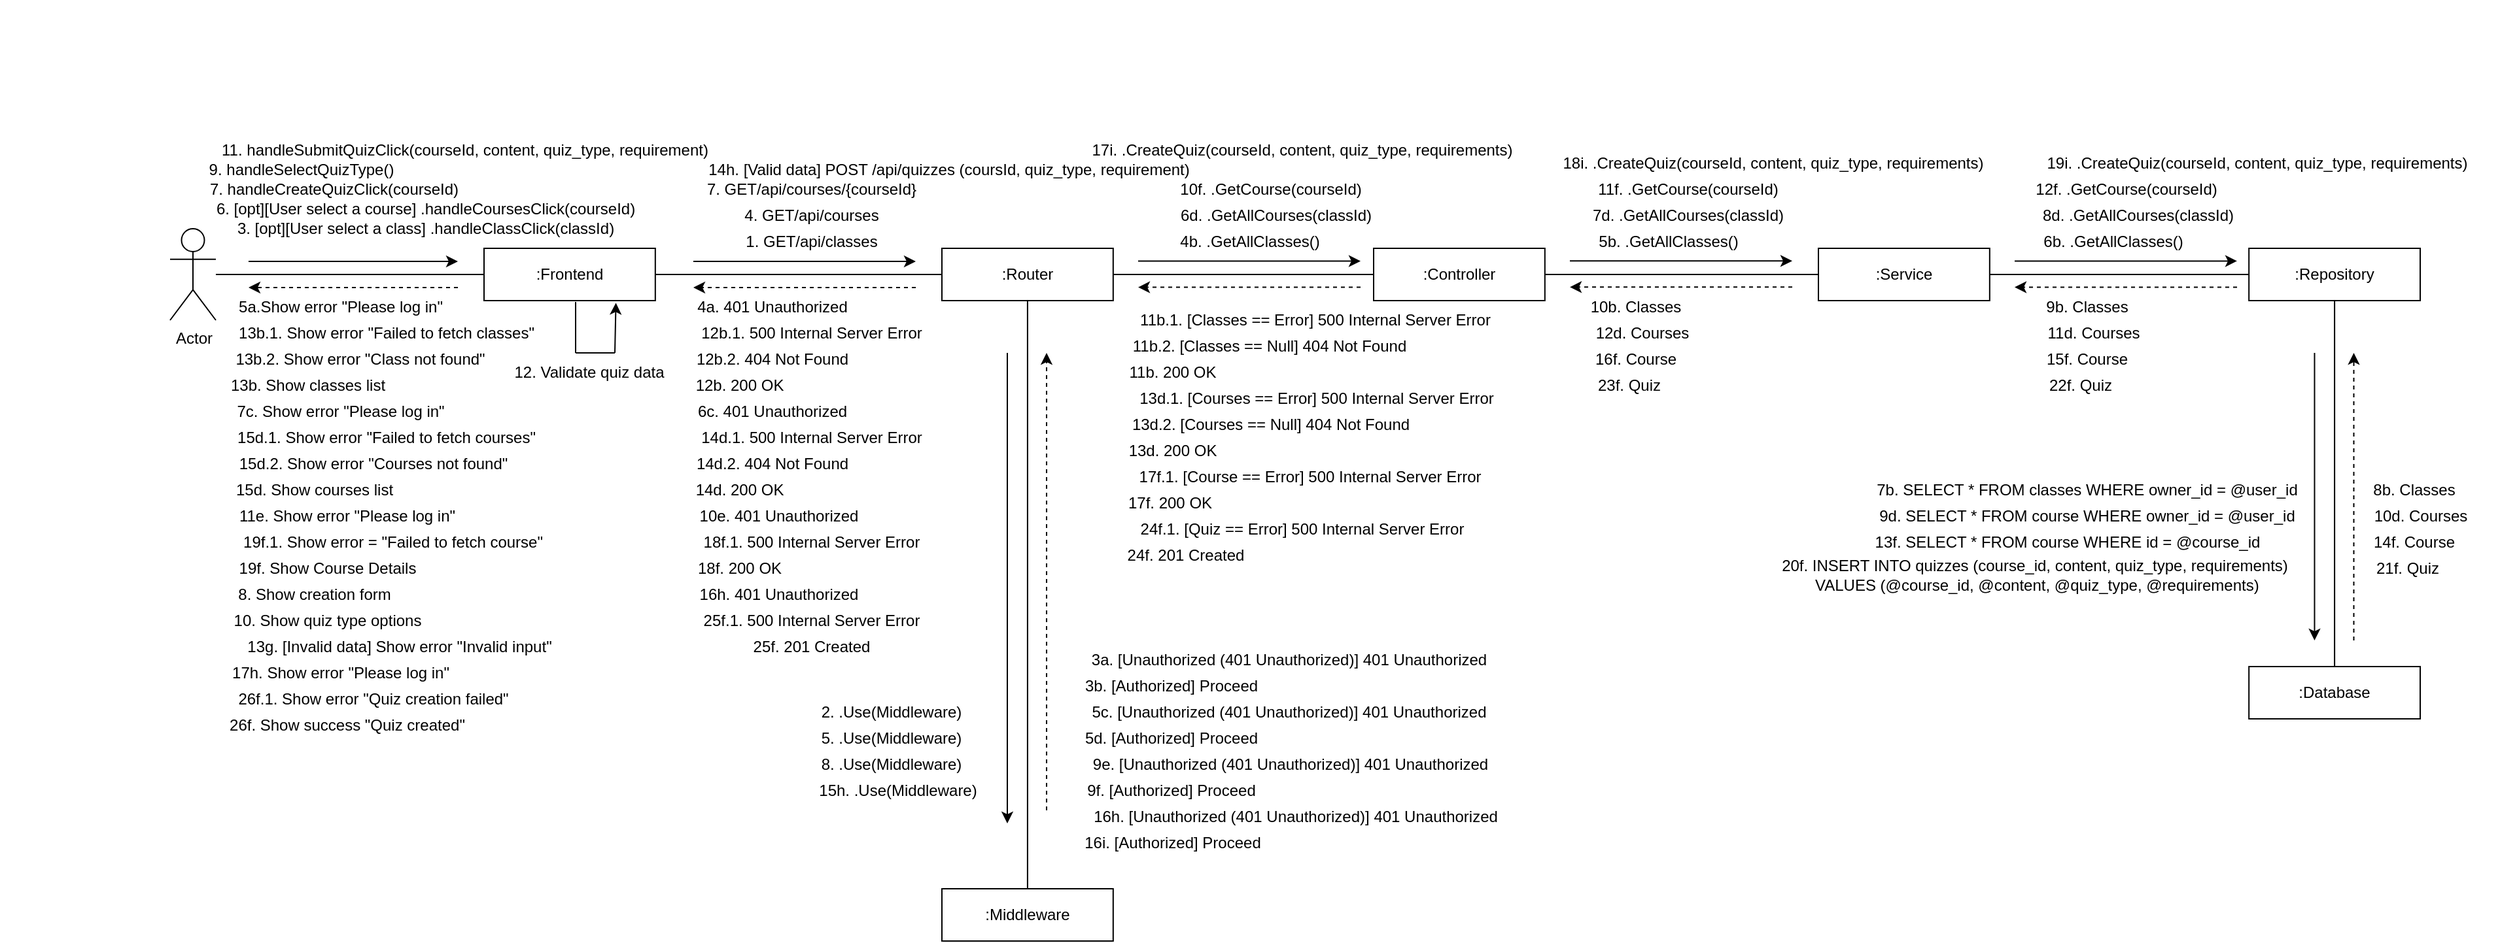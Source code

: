 <mxfile version="26.0.16" pages="2">
  <diagram name="Page-1" id="_FBz-TtuDutDwLrLj6u4">
    <mxGraphModel dx="2974" dy="1111" grid="1" gridSize="10" guides="1" tooltips="1" connect="1" arrows="1" fold="1" page="0" pageScale="1" pageWidth="850" pageHeight="1100" background="#ffffff" math="0" shadow="0">
      <root>
        <mxCell id="0" />
        <mxCell id="1" parent="0" />
        <mxCell id="dQc82pCLKpcdSRDURRdO-141" value="&amp;nbsp;" style="text;whiteSpace=wrap;html=1;" parent="1" vertex="1">
          <mxGeometry x="-2180" y="-710" width="40" height="40" as="geometry" />
        </mxCell>
        <mxCell id="DVR4bQceARmdJa0iFLZY-27" style="edgeStyle=orthogonalEdgeStyle;rounded=0;orthogonalLoop=1;jettySize=auto;html=1;entryX=0;entryY=0.5;entryDx=0;entryDy=0;endArrow=none;startFill=0;" edge="1" parent="1" source="DVR4bQceARmdJa0iFLZY-1" target="DVR4bQceARmdJa0iFLZY-2">
          <mxGeometry relative="1" as="geometry" />
        </mxCell>
        <mxCell id="DVR4bQceARmdJa0iFLZY-1" value="Actor" style="shape=umlActor;verticalLabelPosition=bottom;verticalAlign=top;html=1;outlineConnect=0;" vertex="1" parent="1">
          <mxGeometry x="-2050" y="-535" width="35" height="70" as="geometry" />
        </mxCell>
        <mxCell id="DVR4bQceARmdJa0iFLZY-5" style="edgeStyle=orthogonalEdgeStyle;rounded=0;orthogonalLoop=1;jettySize=auto;html=1;entryX=0;entryY=0.5;entryDx=0;entryDy=0;endArrow=none;startFill=0;" edge="1" parent="1" source="DVR4bQceARmdJa0iFLZY-2" target="DVR4bQceARmdJa0iFLZY-3">
          <mxGeometry relative="1" as="geometry" />
        </mxCell>
        <mxCell id="DVR4bQceARmdJa0iFLZY-2" value=":Frontend" style="rounded=0;whiteSpace=wrap;html=1;" vertex="1" parent="1">
          <mxGeometry x="-1810" y="-520" width="130.91" height="40" as="geometry" />
        </mxCell>
        <mxCell id="DVR4bQceARmdJa0iFLZY-7" style="edgeStyle=orthogonalEdgeStyle;rounded=0;orthogonalLoop=1;jettySize=auto;html=1;endArrow=none;startFill=0;" edge="1" parent="1" source="DVR4bQceARmdJa0iFLZY-3" target="DVR4bQceARmdJa0iFLZY-4">
          <mxGeometry relative="1" as="geometry" />
        </mxCell>
        <mxCell id="DVR4bQceARmdJa0iFLZY-10" style="edgeStyle=orthogonalEdgeStyle;rounded=0;orthogonalLoop=1;jettySize=auto;html=1;endArrow=none;startFill=0;" edge="1" parent="1" source="DVR4bQceARmdJa0iFLZY-3" target="DVR4bQceARmdJa0iFLZY-8">
          <mxGeometry relative="1" as="geometry" />
        </mxCell>
        <mxCell id="DVR4bQceARmdJa0iFLZY-3" value=":Router" style="rounded=0;whiteSpace=wrap;html=1;" vertex="1" parent="1">
          <mxGeometry x="-1460" y="-520" width="130.91" height="40" as="geometry" />
        </mxCell>
        <mxCell id="DVR4bQceARmdJa0iFLZY-4" value=":Middleware" style="rounded=0;whiteSpace=wrap;html=1;" vertex="1" parent="1">
          <mxGeometry x="-1460" y="-30" width="130.91" height="40" as="geometry" />
        </mxCell>
        <mxCell id="DVR4bQceARmdJa0iFLZY-11" style="edgeStyle=orthogonalEdgeStyle;rounded=0;orthogonalLoop=1;jettySize=auto;html=1;entryX=0;entryY=0.5;entryDx=0;entryDy=0;endArrow=none;startFill=0;" edge="1" parent="1" source="DVR4bQceARmdJa0iFLZY-8" target="DVR4bQceARmdJa0iFLZY-9">
          <mxGeometry relative="1" as="geometry" />
        </mxCell>
        <mxCell id="DVR4bQceARmdJa0iFLZY-8" value=":Controller" style="rounded=0;whiteSpace=wrap;html=1;" vertex="1" parent="1">
          <mxGeometry x="-1130" y="-520" width="130.91" height="40" as="geometry" />
        </mxCell>
        <mxCell id="DVR4bQceARmdJa0iFLZY-13" style="edgeStyle=orthogonalEdgeStyle;rounded=0;orthogonalLoop=1;jettySize=auto;html=1;entryX=0;entryY=0.5;entryDx=0;entryDy=0;endArrow=none;startFill=0;" edge="1" parent="1" source="DVR4bQceARmdJa0iFLZY-9" target="DVR4bQceARmdJa0iFLZY-12">
          <mxGeometry relative="1" as="geometry" />
        </mxCell>
        <mxCell id="DVR4bQceARmdJa0iFLZY-9" value=":Service" style="rounded=0;whiteSpace=wrap;html=1;" vertex="1" parent="1">
          <mxGeometry x="-790" y="-520" width="130.91" height="40" as="geometry" />
        </mxCell>
        <mxCell id="NtosG1L_evyIxKAnBTzC-6" style="edgeStyle=orthogonalEdgeStyle;rounded=0;orthogonalLoop=1;jettySize=auto;html=1;endArrow=none;startFill=0;" edge="1" parent="1" source="DVR4bQceARmdJa0iFLZY-12" target="NtosG1L_evyIxKAnBTzC-5">
          <mxGeometry relative="1" as="geometry" />
        </mxCell>
        <mxCell id="DVR4bQceARmdJa0iFLZY-12" value=":Repository" style="rounded=0;whiteSpace=wrap;html=1;" vertex="1" parent="1">
          <mxGeometry x="-460.91" y="-520" width="130.91" height="40" as="geometry" />
        </mxCell>
        <mxCell id="DVR4bQceARmdJa0iFLZY-14" value="" style="endArrow=classic;html=1;rounded=0;" edge="1" parent="1">
          <mxGeometry width="50" height="50" relative="1" as="geometry">
            <mxPoint x="-1650" y="-510" as="sourcePoint" />
            <mxPoint x="-1480" y="-510" as="targetPoint" />
          </mxGeometry>
        </mxCell>
        <mxCell id="DVR4bQceARmdJa0iFLZY-15" value="" style="endArrow=classic;html=1;rounded=0;dashed=1;" edge="1" parent="1">
          <mxGeometry width="50" height="50" relative="1" as="geometry">
            <mxPoint x="-1480" y="-490" as="sourcePoint" />
            <mxPoint x="-1650" y="-490" as="targetPoint" />
          </mxGeometry>
        </mxCell>
        <mxCell id="DVR4bQceARmdJa0iFLZY-16" value="" style="endArrow=classic;html=1;rounded=0;" edge="1" parent="1">
          <mxGeometry width="50" height="50" relative="1" as="geometry">
            <mxPoint x="-1310" y="-510.24" as="sourcePoint" />
            <mxPoint x="-1140" y="-510.24" as="targetPoint" />
          </mxGeometry>
        </mxCell>
        <mxCell id="DVR4bQceARmdJa0iFLZY-17" value="" style="endArrow=classic;html=1;rounded=0;dashed=1;" edge="1" parent="1">
          <mxGeometry width="50" height="50" relative="1" as="geometry">
            <mxPoint x="-1140" y="-490.24" as="sourcePoint" />
            <mxPoint x="-1310" y="-490.24" as="targetPoint" />
          </mxGeometry>
        </mxCell>
        <mxCell id="DVR4bQceARmdJa0iFLZY-18" value="" style="endArrow=classic;html=1;rounded=0;" edge="1" parent="1">
          <mxGeometry width="50" height="50" relative="1" as="geometry">
            <mxPoint x="-980" y="-510.34" as="sourcePoint" />
            <mxPoint x="-810" y="-510.34" as="targetPoint" />
          </mxGeometry>
        </mxCell>
        <mxCell id="DVR4bQceARmdJa0iFLZY-19" value="" style="endArrow=classic;html=1;rounded=0;dashed=1;" edge="1" parent="1">
          <mxGeometry width="50" height="50" relative="1" as="geometry">
            <mxPoint x="-810" y="-490.34" as="sourcePoint" />
            <mxPoint x="-980" y="-490.34" as="targetPoint" />
          </mxGeometry>
        </mxCell>
        <mxCell id="DVR4bQceARmdJa0iFLZY-21" value="" style="endArrow=classic;html=1;rounded=0;" edge="1" parent="1">
          <mxGeometry width="50" height="50" relative="1" as="geometry">
            <mxPoint x="-640" y="-510.28" as="sourcePoint" />
            <mxPoint x="-470" y="-510.28" as="targetPoint" />
          </mxGeometry>
        </mxCell>
        <mxCell id="DVR4bQceARmdJa0iFLZY-22" value="" style="endArrow=classic;html=1;rounded=0;dashed=1;" edge="1" parent="1">
          <mxGeometry width="50" height="50" relative="1" as="geometry">
            <mxPoint x="-470" y="-490.28" as="sourcePoint" />
            <mxPoint x="-640" y="-490.28" as="targetPoint" />
          </mxGeometry>
        </mxCell>
        <mxCell id="DVR4bQceARmdJa0iFLZY-25" value="" style="endArrow=classic;html=1;rounded=0;" edge="1" parent="1">
          <mxGeometry width="50" height="50" relative="1" as="geometry">
            <mxPoint x="-1410" y="-440" as="sourcePoint" />
            <mxPoint x="-1410" y="-80" as="targetPoint" />
          </mxGeometry>
        </mxCell>
        <mxCell id="DVR4bQceARmdJa0iFLZY-26" value="" style="endArrow=classic;html=1;rounded=0;dashed=1;" edge="1" parent="1">
          <mxGeometry width="50" height="50" relative="1" as="geometry">
            <mxPoint x="-1380" y="-90" as="sourcePoint" />
            <mxPoint x="-1380" y="-440" as="targetPoint" />
          </mxGeometry>
        </mxCell>
        <mxCell id="DVR4bQceARmdJa0iFLZY-29" value="" style="endArrow=classic;html=1;rounded=0;" edge="1" parent="1">
          <mxGeometry width="50" height="50" relative="1" as="geometry">
            <mxPoint x="-1990" y="-510" as="sourcePoint" />
            <mxPoint x="-1830" y="-510" as="targetPoint" />
          </mxGeometry>
        </mxCell>
        <mxCell id="DVR4bQceARmdJa0iFLZY-30" value="" style="endArrow=classic;html=1;rounded=0;dashed=1;" edge="1" parent="1">
          <mxGeometry width="50" height="50" relative="1" as="geometry">
            <mxPoint x="-1830" y="-490" as="sourcePoint" />
            <mxPoint x="-1990" y="-490" as="targetPoint" />
          </mxGeometry>
        </mxCell>
        <mxCell id="NtosG1L_evyIxKAnBTzC-1" value="1. GET/api/classes" style="text;html=1;align=center;verticalAlign=middle;resizable=0;points=[];autosize=1;strokeColor=none;fillColor=none;" vertex="1" parent="1">
          <mxGeometry x="-1620" y="-540" width="120" height="30" as="geometry" />
        </mxCell>
        <mxCell id="NtosG1L_evyIxKAnBTzC-3" value="2. .Use(Middleware)" style="text;html=1;align=center;verticalAlign=middle;resizable=0;points=[];autosize=1;strokeColor=none;fillColor=none;" vertex="1" parent="1">
          <mxGeometry x="-1569.09" y="-180" width="140" height="30" as="geometry" />
        </mxCell>
        <mxCell id="NtosG1L_evyIxKAnBTzC-4" value="3a. [Unauthorized (401 Unauthorized)] 401 Unauthorized" style="text;html=1;align=center;verticalAlign=middle;resizable=0;points=[];autosize=1;strokeColor=none;fillColor=none;" vertex="1" parent="1">
          <mxGeometry x="-1370" y="-220" width="350" height="30" as="geometry" />
        </mxCell>
        <mxCell id="NtosG1L_evyIxKAnBTzC-5" value=":Database" style="rounded=0;whiteSpace=wrap;html=1;" vertex="1" parent="1">
          <mxGeometry x="-460.91" y="-200" width="130.91" height="40" as="geometry" />
        </mxCell>
        <mxCell id="NtosG1L_evyIxKAnBTzC-8" value="" style="endArrow=classic;html=1;rounded=0;" edge="1" parent="1">
          <mxGeometry width="50" height="50" relative="1" as="geometry">
            <mxPoint x="-410.76" y="-440" as="sourcePoint" />
            <mxPoint x="-410.76" y="-220" as="targetPoint" />
          </mxGeometry>
        </mxCell>
        <mxCell id="NtosG1L_evyIxKAnBTzC-9" value="" style="endArrow=classic;html=1;rounded=0;dashed=1;" edge="1" parent="1">
          <mxGeometry width="50" height="50" relative="1" as="geometry">
            <mxPoint x="-380.76" y="-220" as="sourcePoint" />
            <mxPoint x="-380.76" y="-440" as="targetPoint" />
          </mxGeometry>
        </mxCell>
        <mxCell id="NtosG1L_evyIxKAnBTzC-10" value="4a. 401 Unauthorized" style="text;html=1;align=center;verticalAlign=middle;resizable=0;points=[];autosize=1;strokeColor=none;fillColor=none;" vertex="1" parent="1">
          <mxGeometry x="-1665" y="-490" width="150" height="30" as="geometry" />
        </mxCell>
        <mxCell id="NtosG1L_evyIxKAnBTzC-11" value="5a.Show error &quot;Please log in&quot;" style="text;html=1;align=center;verticalAlign=middle;resizable=0;points=[];autosize=1;strokeColor=none;fillColor=none;" vertex="1" parent="1">
          <mxGeometry x="-2015" y="-490" width="190" height="30" as="geometry" />
        </mxCell>
        <mxCell id="NtosG1L_evyIxKAnBTzC-12" value="3b. [Authorized] Proceed" style="text;html=1;align=center;verticalAlign=middle;resizable=0;points=[];autosize=1;strokeColor=none;fillColor=none;" vertex="1" parent="1">
          <mxGeometry x="-1370" y="-200" width="170" height="30" as="geometry" />
        </mxCell>
        <mxCell id="NtosG1L_evyIxKAnBTzC-13" value="4b. .GetAllClasses()" style="text;html=1;align=center;verticalAlign=middle;resizable=0;points=[];autosize=1;strokeColor=none;fillColor=none;" vertex="1" parent="1">
          <mxGeometry x="-1290" y="-540" width="130" height="30" as="geometry" />
        </mxCell>
        <mxCell id="NtosG1L_evyIxKAnBTzC-14" value="5b. .GetAllClasses()" style="text;html=1;align=center;verticalAlign=middle;resizable=0;points=[];autosize=1;strokeColor=none;fillColor=none;" vertex="1" parent="1">
          <mxGeometry x="-970" y="-540" width="130" height="30" as="geometry" />
        </mxCell>
        <mxCell id="NtosG1L_evyIxKAnBTzC-15" value="6b. .GetAllClasses()" style="text;html=1;align=center;verticalAlign=middle;resizable=0;points=[];autosize=1;strokeColor=none;fillColor=none;" vertex="1" parent="1">
          <mxGeometry x="-630" y="-540" width="130" height="30" as="geometry" />
        </mxCell>
        <mxCell id="NtosG1L_evyIxKAnBTzC-16" value="7b. SELECT * FROM classes WHERE owner_id = @user_id" style="text;html=1;align=center;verticalAlign=middle;resizable=0;points=[];autosize=1;strokeColor=none;fillColor=none;" vertex="1" parent="1">
          <mxGeometry x="-760" y="-350" width="350" height="30" as="geometry" />
        </mxCell>
        <mxCell id="NtosG1L_evyIxKAnBTzC-17" value="8b. Classes" style="text;html=1;align=center;verticalAlign=middle;resizable=0;points=[];autosize=1;strokeColor=none;fillColor=none;" vertex="1" parent="1">
          <mxGeometry x="-375" y="-350" width="80" height="30" as="geometry" />
        </mxCell>
        <mxCell id="NtosG1L_evyIxKAnBTzC-18" value="9b. Classes" style="text;html=1;align=center;verticalAlign=middle;resizable=0;points=[];autosize=1;strokeColor=none;fillColor=none;" vertex="1" parent="1">
          <mxGeometry x="-625" y="-490" width="80" height="30" as="geometry" />
        </mxCell>
        <mxCell id="NtosG1L_evyIxKAnBTzC-19" value="10b. Classes" style="text;html=1;align=center;verticalAlign=middle;resizable=0;points=[];autosize=1;strokeColor=none;fillColor=none;" vertex="1" parent="1">
          <mxGeometry x="-975" y="-490" width="90" height="30" as="geometry" />
        </mxCell>
        <mxCell id="NtosG1L_evyIxKAnBTzC-20" value="11b.1. [Classes == Error] 500 Internal Server Error" style="text;html=1;align=center;verticalAlign=middle;resizable=0;points=[];autosize=1;strokeColor=none;fillColor=none;" vertex="1" parent="1">
          <mxGeometry x="-1330" y="-480" width="310" height="30" as="geometry" />
        </mxCell>
        <mxCell id="NtosG1L_evyIxKAnBTzC-21" value="11b.2. [Classes == Null] 404 Not Found" style="text;html=1;align=center;verticalAlign=middle;resizable=0;points=[];autosize=1;strokeColor=none;fillColor=none;" vertex="1" parent="1">
          <mxGeometry x="-1330" y="-460" width="240" height="30" as="geometry" />
        </mxCell>
        <mxCell id="NtosG1L_evyIxKAnBTzC-22" value="12b.1. 500 Internal Server Error " style="text;html=1;align=center;verticalAlign=middle;resizable=0;points=[];autosize=1;strokeColor=none;fillColor=none;" vertex="1" parent="1">
          <mxGeometry x="-1665" y="-470" width="210" height="30" as="geometry" />
        </mxCell>
        <mxCell id="NtosG1L_evyIxKAnBTzC-23" value="12b.2. 404 Not Found" style="text;html=1;align=center;verticalAlign=middle;resizable=0;points=[];autosize=1;strokeColor=none;fillColor=none;" vertex="1" parent="1">
          <mxGeometry x="-1660" y="-450" width="140" height="30" as="geometry" />
        </mxCell>
        <mxCell id="NtosG1L_evyIxKAnBTzC-24" value="13b.1. Show error &quot;Failed to fetch classes&quot;" style="text;html=1;align=center;verticalAlign=middle;resizable=0;points=[];autosize=1;strokeColor=none;fillColor=none;" vertex="1" parent="1">
          <mxGeometry x="-2015" y="-470" width="260" height="30" as="geometry" />
        </mxCell>
        <mxCell id="NtosG1L_evyIxKAnBTzC-25" value="13b.2. Show error &quot;Class not found&quot;" style="text;html=1;align=center;verticalAlign=middle;resizable=0;points=[];autosize=1;strokeColor=none;fillColor=none;" vertex="1" parent="1">
          <mxGeometry x="-2020" y="-450" width="230" height="30" as="geometry" />
        </mxCell>
        <mxCell id="NtosG1L_evyIxKAnBTzC-26" value="11b. 200 OK" style="text;html=1;align=center;verticalAlign=middle;resizable=0;points=[];autosize=1;strokeColor=none;fillColor=none;" vertex="1" parent="1">
          <mxGeometry x="-1329.09" y="-440" width="90" height="30" as="geometry" />
        </mxCell>
        <mxCell id="NtosG1L_evyIxKAnBTzC-27" value="12b. 200 OK" style="text;html=1;align=center;verticalAlign=middle;resizable=0;points=[];autosize=1;strokeColor=none;fillColor=none;" vertex="1" parent="1">
          <mxGeometry x="-1660" y="-430" width="90" height="30" as="geometry" />
        </mxCell>
        <mxCell id="NtosG1L_evyIxKAnBTzC-28" value="13b. Show classes list" style="text;html=1;align=center;verticalAlign=middle;resizable=0;points=[];autosize=1;strokeColor=none;fillColor=none;" vertex="1" parent="1">
          <mxGeometry x="-2015" y="-430" width="140" height="30" as="geometry" />
        </mxCell>
        <mxCell id="NtosG1L_evyIxKAnBTzC-29" value="3. [opt][User select a class] .handleClassClick(classId) " style="text;html=1;align=center;verticalAlign=middle;resizable=0;points=[];autosize=1;strokeColor=none;fillColor=none;" vertex="1" parent="1">
          <mxGeometry x="-2015" y="-550" width="320" height="30" as="geometry" />
        </mxCell>
        <mxCell id="NtosG1L_evyIxKAnBTzC-30" value="4. GET/api/courses" style="text;html=1;align=center;verticalAlign=middle;resizable=0;points=[];autosize=1;strokeColor=none;fillColor=none;" vertex="1" parent="1">
          <mxGeometry x="-1625" y="-560" width="130" height="30" as="geometry" />
        </mxCell>
        <mxCell id="NtosG1L_evyIxKAnBTzC-31" value="5. .Use(Middleware)" style="text;html=1;align=center;verticalAlign=middle;resizable=0;points=[];autosize=1;strokeColor=none;fillColor=none;" vertex="1" parent="1">
          <mxGeometry x="-1569.09" y="-160" width="140" height="30" as="geometry" />
        </mxCell>
        <mxCell id="NtosG1L_evyIxKAnBTzC-33" value="5c. [Unauthorized (401 Unauthorized)] 401 Unauthorized" style="text;html=1;align=center;verticalAlign=middle;resizable=0;points=[];autosize=1;strokeColor=none;fillColor=none;" vertex="1" parent="1">
          <mxGeometry x="-1370" y="-180" width="350" height="30" as="geometry" />
        </mxCell>
        <mxCell id="NtosG1L_evyIxKAnBTzC-34" value="6c. 401 Unauthorized" style="text;html=1;align=center;verticalAlign=middle;resizable=0;points=[];autosize=1;strokeColor=none;fillColor=none;" vertex="1" parent="1">
          <mxGeometry x="-1660" y="-410" width="140" height="30" as="geometry" />
        </mxCell>
        <mxCell id="NtosG1L_evyIxKAnBTzC-35" value="7c. Show error &quot;Please log in&quot;" style="text;html=1;align=center;verticalAlign=middle;resizable=0;points=[];autosize=1;strokeColor=none;fillColor=none;" vertex="1" parent="1">
          <mxGeometry x="-2015" y="-410" width="190" height="30" as="geometry" />
        </mxCell>
        <mxCell id="NtosG1L_evyIxKAnBTzC-36" value="5d. [Authorized] Proceed" style="text;html=1;align=center;verticalAlign=middle;resizable=0;points=[];autosize=1;strokeColor=none;fillColor=none;" vertex="1" parent="1">
          <mxGeometry x="-1370" y="-160" width="170" height="30" as="geometry" />
        </mxCell>
        <mxCell id="NtosG1L_evyIxKAnBTzC-37" value="6d. .GetAllCourses(classId)" style="text;html=1;align=center;verticalAlign=middle;resizable=0;points=[];autosize=1;strokeColor=none;fillColor=none;" vertex="1" parent="1">
          <mxGeometry x="-1290" y="-560" width="170" height="30" as="geometry" />
        </mxCell>
        <mxCell id="NtosG1L_evyIxKAnBTzC-38" value="7d. .GetAllCourses(classId)" style="text;html=1;align=center;verticalAlign=middle;resizable=0;points=[];autosize=1;strokeColor=none;fillColor=none;" vertex="1" parent="1">
          <mxGeometry x="-975" y="-560" width="170" height="30" as="geometry" />
        </mxCell>
        <mxCell id="NtosG1L_evyIxKAnBTzC-39" value="8d. .GetAllCourses(classId)" style="text;html=1;align=center;verticalAlign=middle;resizable=0;points=[];autosize=1;strokeColor=none;fillColor=none;" vertex="1" parent="1">
          <mxGeometry x="-630.91" y="-560" width="170" height="30" as="geometry" />
        </mxCell>
        <mxCell id="NtosG1L_evyIxKAnBTzC-40" value="9d. SELECT * FROM course WHERE owner_id = @user_id" style="text;html=1;align=center;verticalAlign=middle;resizable=0;points=[];autosize=1;strokeColor=none;fillColor=none;" vertex="1" parent="1">
          <mxGeometry x="-760" y="-330" width="350" height="30" as="geometry" />
        </mxCell>
        <mxCell id="NtosG1L_evyIxKAnBTzC-41" value="10d. Courses" style="text;html=1;align=center;verticalAlign=middle;resizable=0;points=[];autosize=1;strokeColor=none;fillColor=none;" vertex="1" parent="1">
          <mxGeometry x="-380" y="-330" width="100" height="30" as="geometry" />
        </mxCell>
        <mxCell id="NtosG1L_evyIxKAnBTzC-42" value="11d. Courses" style="text;html=1;align=center;verticalAlign=middle;resizable=0;points=[];autosize=1;strokeColor=none;fillColor=none;" vertex="1" parent="1">
          <mxGeometry x="-630" y="-470" width="100" height="30" as="geometry" />
        </mxCell>
        <mxCell id="NtosG1L_evyIxKAnBTzC-43" value="12d. Courses" style="text;html=1;align=center;verticalAlign=middle;resizable=0;points=[];autosize=1;strokeColor=none;fillColor=none;" vertex="1" parent="1">
          <mxGeometry x="-975" y="-470" width="100" height="30" as="geometry" />
        </mxCell>
        <mxCell id="NtosG1L_evyIxKAnBTzC-46" value="13d.1. [Courses == Error] 500 Internal Server Error" style="text;html=1;align=center;verticalAlign=middle;resizable=0;points=[];autosize=1;strokeColor=none;fillColor=none;" vertex="1" parent="1">
          <mxGeometry x="-1329.09" y="-420" width="310" height="30" as="geometry" />
        </mxCell>
        <mxCell id="NtosG1L_evyIxKAnBTzC-47" value="13d.2. [Courses == Null] 404 Not Found" style="text;html=1;align=center;verticalAlign=middle;resizable=0;points=[];autosize=1;strokeColor=none;fillColor=none;" vertex="1" parent="1">
          <mxGeometry x="-1329.09" y="-400" width="240" height="30" as="geometry" />
        </mxCell>
        <mxCell id="NtosG1L_evyIxKAnBTzC-48" value="13d. 200 OK" style="text;html=1;align=center;verticalAlign=middle;resizable=0;points=[];autosize=1;strokeColor=none;fillColor=none;" vertex="1" parent="1">
          <mxGeometry x="-1329.09" y="-380" width="90" height="30" as="geometry" />
        </mxCell>
        <mxCell id="NtosG1L_evyIxKAnBTzC-49" value="14d.1. 500 Internal Server Error " style="text;html=1;align=center;verticalAlign=middle;resizable=0;points=[];autosize=1;strokeColor=none;fillColor=none;" vertex="1" parent="1">
          <mxGeometry x="-1665" y="-390" width="210" height="30" as="geometry" />
        </mxCell>
        <mxCell id="NtosG1L_evyIxKAnBTzC-50" value="14d.2. 404 Not Found" style="text;html=1;align=center;verticalAlign=middle;resizable=0;points=[];autosize=1;strokeColor=none;fillColor=none;" vertex="1" parent="1">
          <mxGeometry x="-1660" y="-370" width="140" height="30" as="geometry" />
        </mxCell>
        <mxCell id="NtosG1L_evyIxKAnBTzC-51" value="15d.1. Show error &quot;Failed to fetch courses&quot;" style="text;html=1;align=center;verticalAlign=middle;resizable=0;points=[];autosize=1;strokeColor=none;fillColor=none;" vertex="1" parent="1">
          <mxGeometry x="-2015" y="-390" width="260" height="30" as="geometry" />
        </mxCell>
        <mxCell id="NtosG1L_evyIxKAnBTzC-52" value="15d.2. Show error &quot;Courses not found&quot;" style="text;html=1;align=center;verticalAlign=middle;resizable=0;points=[];autosize=1;strokeColor=none;fillColor=none;" vertex="1" parent="1">
          <mxGeometry x="-2015" y="-370" width="240" height="30" as="geometry" />
        </mxCell>
        <mxCell id="NtosG1L_evyIxKAnBTzC-53" value="14d. 200 OK" style="text;html=1;align=center;verticalAlign=middle;resizable=0;points=[];autosize=1;strokeColor=none;fillColor=none;" vertex="1" parent="1">
          <mxGeometry x="-1660" y="-350" width="90" height="30" as="geometry" />
        </mxCell>
        <mxCell id="NtosG1L_evyIxKAnBTzC-54" value="15d. Show courses list" style="text;html=1;align=center;verticalAlign=middle;resizable=0;points=[];autosize=1;strokeColor=none;fillColor=none;" vertex="1" parent="1">
          <mxGeometry x="-2015" y="-350" width="150" height="30" as="geometry" />
        </mxCell>
        <mxCell id="NtosG1L_evyIxKAnBTzC-55" value="6. [opt][User select a course] .handleCoursesClick(courseId) " style="text;html=1;align=center;verticalAlign=middle;resizable=0;points=[];autosize=1;strokeColor=none;fillColor=none;" vertex="1" parent="1">
          <mxGeometry x="-2035" y="-565" width="360" height="30" as="geometry" />
        </mxCell>
        <mxCell id="NtosG1L_evyIxKAnBTzC-56" value="7. GET/api/courses/{courseId}" style="text;html=1;align=center;verticalAlign=middle;resizable=0;points=[];autosize=1;strokeColor=none;fillColor=none;" vertex="1" parent="1">
          <mxGeometry x="-1655" y="-580" width="190" height="30" as="geometry" />
        </mxCell>
        <mxCell id="NtosG1L_evyIxKAnBTzC-57" value="8. .Use(Middleware)" style="text;html=1;align=center;verticalAlign=middle;resizable=0;points=[];autosize=1;strokeColor=none;fillColor=none;" vertex="1" parent="1">
          <mxGeometry x="-1569.09" y="-140" width="140" height="30" as="geometry" />
        </mxCell>
        <mxCell id="NtosG1L_evyIxKAnBTzC-58" value="9e. [Unauthorized (401 Unauthorized)] 401 Unauthorized" style="text;html=1;align=center;verticalAlign=middle;resizable=0;points=[];autosize=1;strokeColor=none;fillColor=none;" vertex="1" parent="1">
          <mxGeometry x="-1369.09" y="-140" width="350" height="30" as="geometry" />
        </mxCell>
        <mxCell id="NtosG1L_evyIxKAnBTzC-59" value="9f. [Authorized] Proceed" style="text;html=1;align=center;verticalAlign=middle;resizable=0;points=[];autosize=1;strokeColor=none;fillColor=none;" vertex="1" parent="1">
          <mxGeometry x="-1365" y="-120" width="160" height="30" as="geometry" />
        </mxCell>
        <mxCell id="NtosG1L_evyIxKAnBTzC-60" value="10e. 401 Unauthorized" style="text;html=1;align=center;verticalAlign=middle;resizable=0;points=[];autosize=1;strokeColor=none;fillColor=none;" vertex="1" parent="1">
          <mxGeometry x="-1660" y="-330" width="150" height="30" as="geometry" />
        </mxCell>
        <mxCell id="NtosG1L_evyIxKAnBTzC-61" value="11e. Show error &quot;Please log in&quot;" style="text;html=1;align=center;verticalAlign=middle;resizable=0;points=[];autosize=1;strokeColor=none;fillColor=none;" vertex="1" parent="1">
          <mxGeometry x="-2015" y="-330" width="200" height="30" as="geometry" />
        </mxCell>
        <mxCell id="NtosG1L_evyIxKAnBTzC-62" value="10f. .GetCourse(courseId)" style="text;html=1;align=center;verticalAlign=middle;resizable=0;points=[];autosize=1;strokeColor=none;fillColor=none;" vertex="1" parent="1">
          <mxGeometry x="-1294.09" y="-580" width="170" height="30" as="geometry" />
        </mxCell>
        <mxCell id="NtosG1L_evyIxKAnBTzC-63" value="11f. .GetCourse(courseId)" style="text;html=1;align=center;verticalAlign=middle;resizable=0;points=[];autosize=1;strokeColor=none;fillColor=none;" vertex="1" parent="1">
          <mxGeometry x="-975" y="-580" width="170" height="30" as="geometry" />
        </mxCell>
        <mxCell id="NtosG1L_evyIxKAnBTzC-64" value="12f. .GetCourse(courseId)" style="text;html=1;align=center;verticalAlign=middle;resizable=0;points=[];autosize=1;strokeColor=none;fillColor=none;" vertex="1" parent="1">
          <mxGeometry x="-640" y="-580" width="170" height="30" as="geometry" />
        </mxCell>
        <mxCell id="NtosG1L_evyIxKAnBTzC-65" value="13f. SELECT * FROM course WHERE id = @course_id" style="text;html=1;align=center;verticalAlign=middle;resizable=0;points=[];autosize=1;strokeColor=none;fillColor=none;" vertex="1" parent="1">
          <mxGeometry x="-760" y="-310" width="320" height="30" as="geometry" />
        </mxCell>
        <mxCell id="NtosG1L_evyIxKAnBTzC-66" value="14f. Course" style="text;html=1;align=center;verticalAlign=middle;resizable=0;points=[];autosize=1;strokeColor=none;fillColor=none;" vertex="1" parent="1">
          <mxGeometry x="-380" y="-310" width="90" height="30" as="geometry" />
        </mxCell>
        <mxCell id="NtosG1L_evyIxKAnBTzC-67" value="15f. Course" style="text;html=1;align=center;verticalAlign=middle;resizable=0;points=[];autosize=1;strokeColor=none;fillColor=none;" vertex="1" parent="1">
          <mxGeometry x="-630" y="-450" width="90" height="30" as="geometry" />
        </mxCell>
        <mxCell id="NtosG1L_evyIxKAnBTzC-68" value="16f. Course" style="text;html=1;align=center;verticalAlign=middle;resizable=0;points=[];autosize=1;strokeColor=none;fillColor=none;" vertex="1" parent="1">
          <mxGeometry x="-975" y="-450" width="90" height="30" as="geometry" />
        </mxCell>
        <mxCell id="NtosG1L_evyIxKAnBTzC-69" value="17f.1. [Course == Error] 500 Internal Server Error" style="text;html=1;align=center;verticalAlign=middle;resizable=0;points=[];autosize=1;strokeColor=none;fillColor=none;" vertex="1" parent="1">
          <mxGeometry x="-1329.09" y="-360" width="300" height="30" as="geometry" />
        </mxCell>
        <mxCell id="NtosG1L_evyIxKAnBTzC-70" value="17f. 200 OK" style="text;html=1;align=center;verticalAlign=middle;resizable=0;points=[];autosize=1;strokeColor=none;fillColor=none;" vertex="1" parent="1">
          <mxGeometry x="-1330.91" y="-340" width="90" height="30" as="geometry" />
        </mxCell>
        <mxCell id="NtosG1L_evyIxKAnBTzC-71" value="18f.1. 500 Internal Server Error " style="text;html=1;align=center;verticalAlign=middle;resizable=0;points=[];autosize=1;strokeColor=none;fillColor=none;" vertex="1" parent="1">
          <mxGeometry x="-1660" y="-310" width="200" height="30" as="geometry" />
        </mxCell>
        <mxCell id="NtosG1L_evyIxKAnBTzC-72" value="19f.1. Show error = &quot;Failed to fetch course&quot;" style="text;html=1;align=center;verticalAlign=middle;resizable=0;points=[];autosize=1;strokeColor=none;fillColor=none;" vertex="1" parent="1">
          <mxGeometry x="-2015" y="-310" width="270" height="30" as="geometry" />
        </mxCell>
        <mxCell id="NtosG1L_evyIxKAnBTzC-73" value="18f. 200 OK" style="text;html=1;align=center;verticalAlign=middle;resizable=0;points=[];autosize=1;strokeColor=none;fillColor=none;" vertex="1" parent="1">
          <mxGeometry x="-1660" y="-290" width="90" height="30" as="geometry" />
        </mxCell>
        <mxCell id="NtosG1L_evyIxKAnBTzC-74" value="19f. Show Course Details" style="text;html=1;align=center;verticalAlign=middle;resizable=0;points=[];autosize=1;strokeColor=none;fillColor=none;" vertex="1" parent="1">
          <mxGeometry x="-2010" y="-290" width="160" height="30" as="geometry" />
        </mxCell>
        <mxCell id="NtosG1L_evyIxKAnBTzC-75" value="7. handleCreateQuizClick(courseId)" style="text;html=1;align=center;verticalAlign=middle;resizable=0;points=[];autosize=1;strokeColor=none;fillColor=none;" vertex="1" parent="1">
          <mxGeometry x="-2040" y="-580" width="230" height="30" as="geometry" />
        </mxCell>
        <mxCell id="NtosG1L_evyIxKAnBTzC-76" value="8. Show creation form" style="text;html=1;align=center;verticalAlign=middle;resizable=0;points=[];autosize=1;strokeColor=none;fillColor=none;" vertex="1" parent="1">
          <mxGeometry x="-2015" y="-270" width="150" height="30" as="geometry" />
        </mxCell>
        <mxCell id="NtosG1L_evyIxKAnBTzC-77" value="9. handleSelectQuizType()" style="text;html=1;align=center;verticalAlign=middle;resizable=0;points=[];autosize=1;strokeColor=none;fillColor=none;" vertex="1" parent="1">
          <mxGeometry x="-2035" y="-595" width="170" height="30" as="geometry" />
        </mxCell>
        <mxCell id="NtosG1L_evyIxKAnBTzC-78" value="10. Show quiz type options" style="text;html=1;align=center;verticalAlign=middle;resizable=0;points=[];autosize=1;strokeColor=none;fillColor=none;" vertex="1" parent="1">
          <mxGeometry x="-2020" y="-250" width="180" height="30" as="geometry" />
        </mxCell>
        <mxCell id="NtosG1L_evyIxKAnBTzC-79" value="11. handleSubmitQuizClick(courseId, content, quiz_type, requirement)" style="text;html=1;align=center;verticalAlign=middle;resizable=0;points=[];autosize=1;strokeColor=none;fillColor=none;" vertex="1" parent="1">
          <mxGeometry x="-2040" y="-610" width="430" height="30" as="geometry" />
        </mxCell>
        <mxCell id="NtosG1L_evyIxKAnBTzC-82" value="" style="endArrow=none;html=1;rounded=0;" edge="1" parent="1">
          <mxGeometry width="50" height="50" relative="1" as="geometry">
            <mxPoint x="-1740" y="-440" as="sourcePoint" />
            <mxPoint x="-1740" y="-479" as="targetPoint" />
          </mxGeometry>
        </mxCell>
        <mxCell id="NtosG1L_evyIxKAnBTzC-83" value="" style="endArrow=none;html=1;rounded=0;" edge="1" parent="1">
          <mxGeometry width="50" height="50" relative="1" as="geometry">
            <mxPoint x="-1740" y="-440" as="sourcePoint" />
            <mxPoint x="-1710" y="-440" as="targetPoint" />
          </mxGeometry>
        </mxCell>
        <mxCell id="NtosG1L_evyIxKAnBTzC-84" value="" style="endArrow=classic;html=1;rounded=0;entryX=0.77;entryY=1.043;entryDx=0;entryDy=0;entryPerimeter=0;" edge="1" parent="1" target="DVR4bQceARmdJa0iFLZY-2">
          <mxGeometry width="50" height="50" relative="1" as="geometry">
            <mxPoint x="-1710" y="-440" as="sourcePoint" />
            <mxPoint x="-1690" y="-460" as="targetPoint" />
          </mxGeometry>
        </mxCell>
        <mxCell id="NtosG1L_evyIxKAnBTzC-85" value="12. Validate quiz data" style="text;html=1;align=center;verticalAlign=middle;resizable=0;points=[];autosize=1;strokeColor=none;fillColor=none;" vertex="1" parent="1">
          <mxGeometry x="-1805" y="-440" width="150" height="30" as="geometry" />
        </mxCell>
        <mxCell id="NtosG1L_evyIxKAnBTzC-86" value="13g. [Invalid data] Show error &quot;Invalid input&quot;" style="text;html=1;align=center;verticalAlign=middle;resizable=0;points=[];autosize=1;strokeColor=none;fillColor=none;" vertex="1" parent="1">
          <mxGeometry x="-2015" y="-230" width="280" height="30" as="geometry" />
        </mxCell>
        <mxCell id="NtosG1L_evyIxKAnBTzC-87" value="14h. [Valid data] POST /api/quizzes (coursId, quiz_type, requirement)" style="text;html=1;align=center;verticalAlign=middle;resizable=0;points=[];autosize=1;strokeColor=none;fillColor=none;" vertex="1" parent="1">
          <mxGeometry x="-1665" y="-595" width="420" height="30" as="geometry" />
        </mxCell>
        <mxCell id="NtosG1L_evyIxKAnBTzC-88" value="15h. .Use(Middleware)" style="text;html=1;align=center;verticalAlign=middle;resizable=0;points=[];autosize=1;strokeColor=none;fillColor=none;" vertex="1" parent="1">
          <mxGeometry x="-1569.09" y="-120" width="150" height="30" as="geometry" />
        </mxCell>
        <mxCell id="NtosG1L_evyIxKAnBTzC-90" value="16h. [Unauthorized (401 Unauthorized)] 401 Unauthorized" style="text;html=1;align=center;verticalAlign=middle;resizable=0;points=[];autosize=1;strokeColor=none;fillColor=none;" vertex="1" parent="1">
          <mxGeometry x="-1370" y="-100" width="360" height="30" as="geometry" />
        </mxCell>
        <mxCell id="NtosG1L_evyIxKAnBTzC-91" value="16h. 401 Unauthorized" style="text;html=1;align=center;verticalAlign=middle;resizable=0;points=[];autosize=1;strokeColor=none;fillColor=none;" vertex="1" parent="1">
          <mxGeometry x="-1660" y="-270" width="150" height="30" as="geometry" />
        </mxCell>
        <mxCell id="NtosG1L_evyIxKAnBTzC-92" value="17h. Show error &quot;Please log in&quot;" style="text;html=1;align=center;verticalAlign=middle;resizable=0;points=[];autosize=1;strokeColor=none;fillColor=none;" vertex="1" parent="1">
          <mxGeometry x="-2020" y="-210" width="200" height="30" as="geometry" />
        </mxCell>
        <mxCell id="NtosG1L_evyIxKAnBTzC-93" value="16i. [Authorized] Proceed" style="text;html=1;align=center;verticalAlign=middle;resizable=0;points=[];autosize=1;strokeColor=none;fillColor=none;" vertex="1" parent="1">
          <mxGeometry x="-1369.09" y="-80" width="170" height="30" as="geometry" />
        </mxCell>
        <mxCell id="NtosG1L_evyIxKAnBTzC-94" value="17i. .CreateQuiz(courseId, content, quiz_type, requirements)" style="text;html=1;align=center;verticalAlign=middle;resizable=0;points=[];autosize=1;strokeColor=none;fillColor=none;" vertex="1" parent="1">
          <mxGeometry x="-1370" y="-610" width="370" height="30" as="geometry" />
        </mxCell>
        <mxCell id="NtosG1L_evyIxKAnBTzC-95" value="18i. .CreateQuiz(courseId, content, quiz_type, requirements)" style="text;html=1;align=center;verticalAlign=middle;resizable=0;points=[];autosize=1;strokeColor=none;fillColor=none;" vertex="1" parent="1">
          <mxGeometry x="-1010" y="-600" width="370" height="30" as="geometry" />
        </mxCell>
        <mxCell id="NtosG1L_evyIxKAnBTzC-96" value="19i. .CreateQuiz(courseId, content, quiz_type, requirements)" style="text;html=1;align=center;verticalAlign=middle;resizable=0;points=[];autosize=1;strokeColor=none;fillColor=none;" vertex="1" parent="1">
          <mxGeometry x="-640" y="-600" width="370" height="30" as="geometry" />
        </mxCell>
        <mxCell id="NtosG1L_evyIxKAnBTzC-97" value="&lt;div&gt;20f. INSERT INTO quizzes (course_id, content, quiz_type, requirements)&lt;/div&gt;&lt;div&gt;&amp;nbsp;VALUES (@course_id, @content, @quiz_type, @requirements)&lt;/div&gt;" style="text;html=1;align=center;verticalAlign=middle;resizable=0;points=[];autosize=1;strokeColor=none;fillColor=none;" vertex="1" parent="1">
          <mxGeometry x="-840" y="-290" width="430" height="40" as="geometry" />
        </mxCell>
        <mxCell id="wvM8alyxPZVezoopE0FX-1" value="&lt;div&gt;21f. Quiz&lt;br&gt;&lt;/div&gt;" style="text;html=1;align=center;verticalAlign=middle;resizable=0;points=[];autosize=1;strokeColor=none;fillColor=none;" vertex="1" parent="1">
          <mxGeometry x="-375" y="-290" width="70" height="30" as="geometry" />
        </mxCell>
        <mxCell id="wvM8alyxPZVezoopE0FX-2" value="&lt;div&gt;22f. Quiz&lt;br&gt;&lt;/div&gt;" style="text;html=1;align=center;verticalAlign=middle;resizable=0;points=[];autosize=1;strokeColor=none;fillColor=none;" vertex="1" parent="1">
          <mxGeometry x="-625" y="-430" width="70" height="30" as="geometry" />
        </mxCell>
        <mxCell id="wvM8alyxPZVezoopE0FX-3" value="&lt;div&gt;23f. Quiz&lt;br&gt;&lt;/div&gt;" style="text;html=1;align=center;verticalAlign=middle;resizable=0;points=[];autosize=1;strokeColor=none;fillColor=none;" vertex="1" parent="1">
          <mxGeometry x="-970" y="-430" width="70" height="30" as="geometry" />
        </mxCell>
        <mxCell id="wvM8alyxPZVezoopE0FX-5" value="24f.1. [Quiz == Error] 500 Internal Server Error" style="text;html=1;align=center;verticalAlign=middle;resizable=0;points=[];autosize=1;strokeColor=none;fillColor=none;" vertex="1" parent="1">
          <mxGeometry x="-1330" y="-320" width="290" height="30" as="geometry" />
        </mxCell>
        <mxCell id="wvM8alyxPZVezoopE0FX-6" value="24f. 201 Created" style="text;html=1;align=center;verticalAlign=middle;resizable=0;points=[];autosize=1;strokeColor=none;fillColor=none;" vertex="1" parent="1">
          <mxGeometry x="-1329.09" y="-300" width="110" height="30" as="geometry" />
        </mxCell>
        <mxCell id="wvM8alyxPZVezoopE0FX-7" value="25f.1. 500 Internal Server Error " style="text;html=1;align=center;verticalAlign=middle;resizable=0;points=[];autosize=1;strokeColor=none;fillColor=none;" vertex="1" parent="1">
          <mxGeometry x="-1660" y="-250" width="200" height="30" as="geometry" />
        </mxCell>
        <mxCell id="wvM8alyxPZVezoopE0FX-8" value="26f.1. Show error &quot;Quiz creation failed&quot; " style="text;html=1;align=center;verticalAlign=middle;resizable=0;points=[];autosize=1;strokeColor=none;fillColor=none;" vertex="1" parent="1">
          <mxGeometry x="-2020" y="-190" width="250" height="30" as="geometry" />
        </mxCell>
        <mxCell id="wvM8alyxPZVezoopE0FX-9" value="25f. 201 Created" style="text;html=1;align=center;verticalAlign=middle;resizable=0;points=[];autosize=1;strokeColor=none;fillColor=none;" vertex="1" parent="1">
          <mxGeometry x="-1615" y="-230" width="110" height="30" as="geometry" />
        </mxCell>
        <mxCell id="wvM8alyxPZVezoopE0FX-10" value="26f. Show success &quot;Quiz created&quot; " style="text;html=1;align=center;verticalAlign=middle;resizable=0;points=[];autosize=1;strokeColor=none;fillColor=none;" vertex="1" parent="1">
          <mxGeometry x="-2020" y="-170" width="210" height="30" as="geometry" />
        </mxCell>
      </root>
    </mxGraphModel>
  </diagram>
  <diagram id="X20Uy9Cm9011YRnBgMPM" name="Page-2">
    <mxGraphModel dx="1834" dy="778" grid="1" gridSize="10" guides="1" tooltips="1" connect="1" arrows="1" fold="1" page="0" pageScale="1" pageWidth="850" pageHeight="1100" math="0" shadow="0">
      <root>
        <mxCell id="0" />
        <mxCell id="1" parent="0" />
        <mxCell id="TqN-iCekcJ9_JR3Z6LSP-1" value="User" style="shape=umlActor;verticalLabelPosition=bottom;verticalAlign=top;html=1;outlineConnect=0;" vertex="1" parent="1">
          <mxGeometry x="-360" y="145" width="30" height="60" as="geometry" />
        </mxCell>
        <mxCell id="TqN-iCekcJ9_JR3Z6LSP-2" style="edgeStyle=orthogonalEdgeStyle;rounded=0;orthogonalLoop=1;jettySize=auto;html=1;dashed=1;" edge="1" parent="1">
          <mxGeometry relative="1" as="geometry">
            <mxPoint x="-70" y="189.781" as="sourcePoint" />
            <mxPoint x="-280" y="190" as="targetPoint" />
            <Array as="points">
              <mxPoint x="-170" y="189.77" />
              <mxPoint x="-170" y="189.77" />
            </Array>
          </mxGeometry>
        </mxCell>
        <mxCell id="TqN-iCekcJ9_JR3Z6LSP-3" value="Frontend" style="rounded=0;whiteSpace=wrap;html=1;" vertex="1" parent="1">
          <mxGeometry x="-30" y="160" width="120" height="40" as="geometry" />
        </mxCell>
        <mxCell id="TqN-iCekcJ9_JR3Z6LSP-4" value="Router" style="rounded=0;whiteSpace=wrap;html=1;" vertex="1" parent="1">
          <mxGeometry x="240" y="160" width="120" height="40" as="geometry" />
        </mxCell>
        <mxCell id="TqN-iCekcJ9_JR3Z6LSP-5" value="1.GET /api/course" style="text;html=1;align=center;verticalAlign=middle;resizable=0;points=[];autosize=1;strokeColor=none;fillColor=none;" vertex="1" parent="1">
          <mxGeometry x="105" y="140" width="120" height="30" as="geometry" />
        </mxCell>
        <mxCell id="TqN-iCekcJ9_JR3Z6LSP-6" value="Middleware" style="rounded=0;whiteSpace=wrap;html=1;" vertex="1" parent="1">
          <mxGeometry x="240" y="510" width="120" height="30" as="geometry" />
        </mxCell>
        <mxCell id="TqN-iCekcJ9_JR3Z6LSP-7" value="Controller" style="rounded=0;whiteSpace=wrap;html=1;" vertex="1" parent="1">
          <mxGeometry x="555" y="160" width="120" height="40" as="geometry" />
        </mxCell>
        <mxCell id="TqN-iCekcJ9_JR3Z6LSP-8" value="Service" style="rounded=0;whiteSpace=wrap;html=1;" vertex="1" parent="1">
          <mxGeometry x="830" y="160" width="120" height="40" as="geometry" />
        </mxCell>
        <mxCell id="TqN-iCekcJ9_JR3Z6LSP-9" value="Repository" style="rounded=0;whiteSpace=wrap;html=1;" vertex="1" parent="1">
          <mxGeometry x="1120" y="160" width="120" height="40" as="geometry" />
        </mxCell>
        <mxCell id="TqN-iCekcJ9_JR3Z6LSP-10" value="Database" style="rounded=0;whiteSpace=wrap;html=1;" vertex="1" parent="1">
          <mxGeometry x="1120" y="390" width="120" height="30" as="geometry" />
        </mxCell>
        <mxCell id="TqN-iCekcJ9_JR3Z6LSP-11" value="&amp;nbsp;" style="text;html=1;align=center;verticalAlign=middle;resizable=0;points=[];autosize=1;strokeColor=none;fillColor=none;" vertex="1" parent="1">
          <mxGeometry x="445" y="205" width="30" height="30" as="geometry" />
        </mxCell>
        <mxCell id="TqN-iCekcJ9_JR3Z6LSP-12" value="&amp;nbsp;" style="text;html=1;align=center;verticalAlign=middle;resizable=0;points=[];autosize=1;strokeColor=none;fillColor=none;" vertex="1" parent="1">
          <mxGeometry x="-125" y="230" width="30" height="30" as="geometry" />
        </mxCell>
        <mxCell id="TqN-iCekcJ9_JR3Z6LSP-13" value="" style="endArrow=classic;html=1;rounded=0;" edge="1" parent="1">
          <mxGeometry width="50" height="50" relative="1" as="geometry">
            <mxPoint x="-280" y="163" as="sourcePoint" />
            <mxPoint x="-75" y="162.88" as="targetPoint" />
          </mxGeometry>
        </mxCell>
        <mxCell id="TqN-iCekcJ9_JR3Z6LSP-14" value="" style="endArrow=none;html=1;rounded=0;entryX=-0.013;entryY=0.373;entryDx=0;entryDy=0;entryPerimeter=0;" edge="1" parent="1" source="TqN-iCekcJ9_JR3Z6LSP-1" target="TqN-iCekcJ9_JR3Z6LSP-3">
          <mxGeometry width="50" height="50" relative="1" as="geometry">
            <mxPoint x="-130" y="230" as="sourcePoint" />
            <mxPoint x="-80" y="180" as="targetPoint" />
          </mxGeometry>
        </mxCell>
        <mxCell id="TqN-iCekcJ9_JR3Z6LSP-15" value="" style="endArrow=none;html=1;rounded=0;exitX=1;exitY=0.5;exitDx=0;exitDy=0;entryX=0;entryY=0.5;entryDx=0;entryDy=0;" edge="1" parent="1" source="TqN-iCekcJ9_JR3Z6LSP-3" target="TqN-iCekcJ9_JR3Z6LSP-4">
          <mxGeometry width="50" height="50" relative="1" as="geometry">
            <mxPoint x="150" y="250" as="sourcePoint" />
            <mxPoint x="200" y="200" as="targetPoint" />
          </mxGeometry>
        </mxCell>
        <mxCell id="TqN-iCekcJ9_JR3Z6LSP-16" value="" style="endArrow=none;html=1;rounded=0;exitX=1;exitY=0.5;exitDx=0;exitDy=0;" edge="1" parent="1" source="TqN-iCekcJ9_JR3Z6LSP-4">
          <mxGeometry width="50" height="50" relative="1" as="geometry">
            <mxPoint x="410" y="250" as="sourcePoint" />
            <mxPoint x="554" y="180" as="targetPoint" />
          </mxGeometry>
        </mxCell>
        <mxCell id="TqN-iCekcJ9_JR3Z6LSP-17" value="" style="endArrow=none;html=1;rounded=0;entryX=0.5;entryY=1.005;entryDx=0;entryDy=0;entryPerimeter=0;exitX=0.5;exitY=0;exitDx=0;exitDy=0;" edge="1" parent="1" source="TqN-iCekcJ9_JR3Z6LSP-10" target="TqN-iCekcJ9_JR3Z6LSP-9">
          <mxGeometry width="50" height="50" relative="1" as="geometry">
            <mxPoint x="1110" y="270" as="sourcePoint" />
            <mxPoint x="1160" y="220" as="targetPoint" />
          </mxGeometry>
        </mxCell>
        <mxCell id="TqN-iCekcJ9_JR3Z6LSP-18" value="" style="endArrow=none;html=1;rounded=0;exitX=1;exitY=0.5;exitDx=0;exitDy=0;entryX=0;entryY=0.5;entryDx=0;entryDy=0;" edge="1" parent="1" source="TqN-iCekcJ9_JR3Z6LSP-8" target="TqN-iCekcJ9_JR3Z6LSP-9">
          <mxGeometry width="50" height="50" relative="1" as="geometry">
            <mxPoint x="1100" y="240" as="sourcePoint" />
            <mxPoint x="1150" y="190" as="targetPoint" />
          </mxGeometry>
        </mxCell>
        <mxCell id="TqN-iCekcJ9_JR3Z6LSP-19" value="" style="endArrow=none;html=1;rounded=0;exitX=1;exitY=0.5;exitDx=0;exitDy=0;entryX=0;entryY=0.5;entryDx=0;entryDy=0;" edge="1" parent="1" target="TqN-iCekcJ9_JR3Z6LSP-8">
          <mxGeometry width="50" height="50" relative="1" as="geometry">
            <mxPoint x="675" y="179.77" as="sourcePoint" />
            <mxPoint x="805" y="179.77" as="targetPoint" />
          </mxGeometry>
        </mxCell>
        <mxCell id="TqN-iCekcJ9_JR3Z6LSP-20" value="" style="endArrow=classic;html=1;rounded=0;" edge="1" parent="1">
          <mxGeometry width="50" height="50" relative="1" as="geometry">
            <mxPoint x="120" y="170" as="sourcePoint" />
            <mxPoint x="210" y="170" as="targetPoint" />
          </mxGeometry>
        </mxCell>
        <mxCell id="TqN-iCekcJ9_JR3Z6LSP-21" value="" style="endArrow=classic;html=1;rounded=0;dashed=1;" edge="1" parent="1">
          <mxGeometry width="50" height="50" relative="1" as="geometry">
            <mxPoint x="210" y="190" as="sourcePoint" />
            <mxPoint x="120" y="190" as="targetPoint" />
          </mxGeometry>
        </mxCell>
        <mxCell id="TqN-iCekcJ9_JR3Z6LSP-22" value="" style="endArrow=classic;html=1;rounded=0;" edge="1" parent="1">
          <mxGeometry width="50" height="50" relative="1" as="geometry">
            <mxPoint x="385" y="170" as="sourcePoint" />
            <mxPoint x="530" y="170" as="targetPoint" />
          </mxGeometry>
        </mxCell>
        <mxCell id="TqN-iCekcJ9_JR3Z6LSP-23" value="" style="endArrow=classic;html=1;rounded=0;dashed=1;" edge="1" parent="1">
          <mxGeometry width="50" height="50" relative="1" as="geometry">
            <mxPoint x="520" y="193" as="sourcePoint" />
            <mxPoint x="385" y="192.76" as="targetPoint" />
          </mxGeometry>
        </mxCell>
        <mxCell id="TqN-iCekcJ9_JR3Z6LSP-24" value="" style="endArrow=classic;html=1;rounded=0;" edge="1" parent="1">
          <mxGeometry width="50" height="50" relative="1" as="geometry">
            <mxPoint x="690" y="170" as="sourcePoint" />
            <mxPoint x="820" y="170" as="targetPoint" />
          </mxGeometry>
        </mxCell>
        <mxCell id="TqN-iCekcJ9_JR3Z6LSP-25" value="" style="endArrow=classic;html=1;rounded=0;dashed=1;" edge="1" parent="1">
          <mxGeometry width="50" height="50" relative="1" as="geometry">
            <mxPoint x="810" y="190.24" as="sourcePoint" />
            <mxPoint x="690" y="190" as="targetPoint" />
          </mxGeometry>
        </mxCell>
        <mxCell id="TqN-iCekcJ9_JR3Z6LSP-26" value="" style="endArrow=classic;html=1;rounded=0;" edge="1" parent="1">
          <mxGeometry width="50" height="50" relative="1" as="geometry">
            <mxPoint x="970" y="169.76" as="sourcePoint" />
            <mxPoint x="1100" y="169.76" as="targetPoint" />
          </mxGeometry>
        </mxCell>
        <mxCell id="TqN-iCekcJ9_JR3Z6LSP-27" value="" style="endArrow=classic;html=1;rounded=0;dashed=1;" edge="1" parent="1">
          <mxGeometry width="50" height="50" relative="1" as="geometry">
            <mxPoint x="1090" y="190" as="sourcePoint" />
            <mxPoint x="970" y="189.76" as="targetPoint" />
          </mxGeometry>
        </mxCell>
        <mxCell id="TqN-iCekcJ9_JR3Z6LSP-28" value="&amp;nbsp;" style="text;whiteSpace=wrap;html=1;" vertex="1" parent="1">
          <mxGeometry x="930" y="120" width="40" height="40" as="geometry" />
        </mxCell>
        <mxCell id="TqN-iCekcJ9_JR3Z6LSP-29" value="" style="endArrow=classic;html=1;rounded=0;" edge="1" parent="1">
          <mxGeometry width="50" height="50" relative="1" as="geometry">
            <mxPoint x="1160" y="220" as="sourcePoint" />
            <mxPoint x="1160" y="370" as="targetPoint" />
          </mxGeometry>
        </mxCell>
        <mxCell id="TqN-iCekcJ9_JR3Z6LSP-30" value="" style="endArrow=classic;html=1;rounded=0;dashed=1;" edge="1" parent="1">
          <mxGeometry width="50" height="50" relative="1" as="geometry">
            <mxPoint x="1200" y="370" as="sourcePoint" />
            <mxPoint x="1200" y="220" as="targetPoint" />
          </mxGeometry>
        </mxCell>
        <mxCell id="TqN-iCekcJ9_JR3Z6LSP-31" value="" style="endArrow=none;html=1;rounded=0;entryX=0.574;entryY=0.974;entryDx=0;entryDy=0;entryPerimeter=0;exitX=0.552;exitY=-0.085;exitDx=0;exitDy=0;exitPerimeter=0;" edge="1" parent="1" source="TqN-iCekcJ9_JR3Z6LSP-6">
          <mxGeometry width="50" height="50" relative="1" as="geometry">
            <mxPoint x="308" y="370" as="sourcePoint" />
            <mxPoint x="308.88" y="200.0" as="targetPoint" />
            <Array as="points">
              <mxPoint x="309" y="241.04" />
            </Array>
          </mxGeometry>
        </mxCell>
        <mxCell id="TqN-iCekcJ9_JR3Z6LSP-32" value="" style="endArrow=classic;html=1;rounded=0;entryX=0.996;entryY=0.657;entryDx=0;entryDy=0;entryPerimeter=0;" edge="1" parent="1">
          <mxGeometry width="50" height="50" relative="1" as="geometry">
            <mxPoint x="300" y="240" as="sourcePoint" />
            <mxPoint x="299.44" y="429.71" as="targetPoint" />
          </mxGeometry>
        </mxCell>
        <mxCell id="TqN-iCekcJ9_JR3Z6LSP-33" value="" style="endArrow=classic;html=1;rounded=0;dashed=1;" edge="1" parent="1">
          <mxGeometry width="50" height="50" relative="1" as="geometry">
            <mxPoint x="320" y="430" as="sourcePoint" />
            <mxPoint x="320" y="240" as="targetPoint" />
          </mxGeometry>
        </mxCell>
        <mxCell id="TqN-iCekcJ9_JR3Z6LSP-34" value="User" style="shape=umlActor;verticalLabelPosition=bottom;verticalAlign=top;html=1;outlineConnect=0;" vertex="1" parent="1">
          <mxGeometry x="-360" y="145" width="30" height="60" as="geometry" />
        </mxCell>
        <mxCell id="TqN-iCekcJ9_JR3Z6LSP-35" style="edgeStyle=orthogonalEdgeStyle;rounded=0;orthogonalLoop=1;jettySize=auto;html=1;dashed=1;" edge="1" parent="1">
          <mxGeometry relative="1" as="geometry">
            <mxPoint x="-70" y="189.781" as="sourcePoint" />
            <mxPoint x="-280" y="190" as="targetPoint" />
            <Array as="points">
              <mxPoint x="-170" y="189.77" />
              <mxPoint x="-170" y="189.77" />
            </Array>
          </mxGeometry>
        </mxCell>
        <mxCell id="TqN-iCekcJ9_JR3Z6LSP-36" value="Frontend" style="rounded=0;whiteSpace=wrap;html=1;" vertex="1" parent="1">
          <mxGeometry x="-30" y="160" width="120" height="40" as="geometry" />
        </mxCell>
        <mxCell id="TqN-iCekcJ9_JR3Z6LSP-37" value="&amp;nbsp;" style="text;html=1;align=center;verticalAlign=middle;resizable=0;points=[];autosize=1;strokeColor=none;fillColor=none;" vertex="1" parent="1">
          <mxGeometry x="-125" y="230" width="30" height="30" as="geometry" />
        </mxCell>
        <mxCell id="TqN-iCekcJ9_JR3Z6LSP-38" value="" style="endArrow=classic;html=1;rounded=0;" edge="1" parent="1">
          <mxGeometry width="50" height="50" relative="1" as="geometry">
            <mxPoint x="-280" y="163" as="sourcePoint" />
            <mxPoint x="-75" y="162.88" as="targetPoint" />
          </mxGeometry>
        </mxCell>
        <mxCell id="TqN-iCekcJ9_JR3Z6LSP-39" value="" style="endArrow=none;html=1;rounded=0;entryX=-0.013;entryY=0.373;entryDx=0;entryDy=0;entryPerimeter=0;" edge="1" parent="1" source="TqN-iCekcJ9_JR3Z6LSP-34" target="TqN-iCekcJ9_JR3Z6LSP-36">
          <mxGeometry width="50" height="50" relative="1" as="geometry">
            <mxPoint x="-130" y="230" as="sourcePoint" />
            <mxPoint x="-80" y="180" as="targetPoint" />
          </mxGeometry>
        </mxCell>
        <mxCell id="TqN-iCekcJ9_JR3Z6LSP-40" value="" style="endArrow=none;html=1;rounded=0;exitX=1;exitY=0.5;exitDx=0;exitDy=0;entryX=0;entryY=0.5;entryDx=0;entryDy=0;" edge="1" parent="1" source="TqN-iCekcJ9_JR3Z6LSP-36">
          <mxGeometry width="50" height="50" relative="1" as="geometry">
            <mxPoint x="150" y="250" as="sourcePoint" />
            <mxPoint x="240" y="180" as="targetPoint" />
          </mxGeometry>
        </mxCell>
        <mxCell id="TqN-iCekcJ9_JR3Z6LSP-41" value="" style="endArrow=classic;html=1;rounded=0;" edge="1" parent="1">
          <mxGeometry width="50" height="50" relative="1" as="geometry">
            <mxPoint x="120" y="170" as="sourcePoint" />
            <mxPoint x="210" y="170" as="targetPoint" />
          </mxGeometry>
        </mxCell>
        <mxCell id="TqN-iCekcJ9_JR3Z6LSP-42" value="" style="endArrow=classic;html=1;rounded=0;dashed=1;" edge="1" parent="1">
          <mxGeometry width="50" height="50" relative="1" as="geometry">
            <mxPoint x="210" y="190" as="sourcePoint" />
            <mxPoint x="120" y="190" as="targetPoint" />
          </mxGeometry>
        </mxCell>
        <mxCell id="TqN-iCekcJ9_JR3Z6LSP-43" value="" style="endArrow=none;html=1;rounded=0;entryX=0.574;entryY=0.974;entryDx=0;entryDy=0;entryPerimeter=0;exitX=0.552;exitY=-0.085;exitDx=0;exitDy=0;exitPerimeter=0;" edge="1" parent="1">
          <mxGeometry width="50" height="50" relative="1" as="geometry">
            <mxPoint x="306" y="507" as="sourcePoint" />
            <mxPoint x="308.88" y="200.0" as="targetPoint" />
            <Array as="points">
              <mxPoint x="309" y="241.04" />
            </Array>
          </mxGeometry>
        </mxCell>
        <mxCell id="TqN-iCekcJ9_JR3Z6LSP-44" value="" style="endArrow=classic;html=1;rounded=0;dashed=1;" edge="1" parent="1">
          <mxGeometry width="50" height="50" relative="1" as="geometry">
            <mxPoint x="320" y="430" as="sourcePoint" />
            <mxPoint x="320" y="240" as="targetPoint" />
          </mxGeometry>
        </mxCell>
        <mxCell id="TqN-iCekcJ9_JR3Z6LSP-45" value="2. .Use(Middleware)" style="text;html=1;align=center;verticalAlign=middle;resizable=0;points=[];autosize=1;strokeColor=none;fillColor=none;" vertex="1" parent="1">
          <mxGeometry x="140" y="390" width="140" height="30" as="geometry" />
        </mxCell>
        <mxCell id="TqN-iCekcJ9_JR3Z6LSP-46" value="3a. [Unauthorized (401 Unauthorized)] 401 Unauthorized" style="text;html=1;align=center;verticalAlign=middle;resizable=0;points=[];autosize=1;strokeColor=none;fillColor=none;" vertex="1" parent="1">
          <mxGeometry x="325" y="440" width="350" height="30" as="geometry" />
        </mxCell>
        <mxCell id="TqN-iCekcJ9_JR3Z6LSP-47" value="4a.&amp;nbsp; 401 Unauthorized" style="text;html=1;align=center;verticalAlign=middle;resizable=0;points=[];autosize=1;strokeColor=none;fillColor=none;" vertex="1" parent="1">
          <mxGeometry x="95" y="205" width="150" height="30" as="geometry" />
        </mxCell>
        <mxCell id="TqN-iCekcJ9_JR3Z6LSP-48" value="5a.&amp;nbsp; Show error &quot;Please log in&quot;" style="text;html=1;align=center;verticalAlign=middle;resizable=0;points=[];autosize=1;strokeColor=none;fillColor=none;" vertex="1" parent="1">
          <mxGeometry x="-304" y="205" width="190" height="30" as="geometry" />
        </mxCell>
        <mxCell id="TqN-iCekcJ9_JR3Z6LSP-49" value="3b. [Authorized] Proceed" style="text;html=1;align=center;verticalAlign=middle;resizable=0;points=[];autosize=1;strokeColor=none;fillColor=none;" vertex="1" parent="1">
          <mxGeometry x="325" y="420" width="170" height="30" as="geometry" />
        </mxCell>
        <mxCell id="TqN-iCekcJ9_JR3Z6LSP-50" value="4b. .GetAllCourses()" style="text;html=1;align=center;verticalAlign=middle;resizable=0;points=[];autosize=1;strokeColor=none;fillColor=none;" vertex="1" parent="1">
          <mxGeometry x="390" y="140" width="130" height="30" as="geometry" />
        </mxCell>
        <mxCell id="TqN-iCekcJ9_JR3Z6LSP-51" value="5b. .GetAllCourses()" style="text;html=1;align=center;verticalAlign=middle;resizable=0;points=[];autosize=1;strokeColor=none;fillColor=none;" vertex="1" parent="1">
          <mxGeometry x="690" y="140" width="130" height="30" as="geometry" />
        </mxCell>
        <mxCell id="TqN-iCekcJ9_JR3Z6LSP-52" value="6b. .GetAllCourses()" style="text;html=1;align=center;verticalAlign=middle;resizable=0;points=[];autosize=1;strokeColor=none;fillColor=none;" vertex="1" parent="1">
          <mxGeometry x="970" y="140" width="130" height="30" as="geometry" />
        </mxCell>
        <mxCell id="TqN-iCekcJ9_JR3Z6LSP-53" value="7b. SELECT * FROM courses WHERE owner_id = @user_id" style="text;html=1;align=center;verticalAlign=middle;resizable=0;points=[];autosize=1;strokeColor=none;fillColor=none;" vertex="1" parent="1">
          <mxGeometry x="810" y="340" width="350" height="30" as="geometry" />
        </mxCell>
        <mxCell id="TqN-iCekcJ9_JR3Z6LSP-54" value="8b. Courses" style="text;html=1;align=center;verticalAlign=middle;resizable=0;points=[];autosize=1;strokeColor=none;fillColor=none;" vertex="1" parent="1">
          <mxGeometry x="1210" y="340" width="90" height="30" as="geometry" />
        </mxCell>
        <mxCell id="TqN-iCekcJ9_JR3Z6LSP-55" value="9b. Courses" style="text;html=1;align=center;verticalAlign=middle;resizable=0;points=[];autosize=1;strokeColor=none;fillColor=none;" vertex="1" parent="1">
          <mxGeometry x="980" y="190" width="90" height="30" as="geometry" />
        </mxCell>
        <mxCell id="TqN-iCekcJ9_JR3Z6LSP-56" value="10b. Courses" style="text;html=1;align=center;verticalAlign=middle;resizable=0;points=[];autosize=1;strokeColor=none;fillColor=none;" vertex="1" parent="1">
          <mxGeometry x="705" y="190" width="100" height="30" as="geometry" />
        </mxCell>
        <mxCell id="TqN-iCekcJ9_JR3Z6LSP-57" value="&lt;div&gt;11b.1. [Courses == Error] 500 Internet Server Error&lt;br&gt;&lt;/div&gt;" style="text;html=1;align=center;verticalAlign=middle;resizable=0;points=[];autosize=1;strokeColor=none;fillColor=none;" vertex="1" parent="1">
          <mxGeometry x="350" y="210" width="310" height="30" as="geometry" />
        </mxCell>
        <mxCell id="TqN-iCekcJ9_JR3Z6LSP-58" value="&lt;div&gt;12b.1. 500 Internet Server Error&lt;br&gt;&lt;/div&gt;" style="text;html=1;align=center;verticalAlign=middle;resizable=0;points=[];autosize=1;strokeColor=none;fillColor=none;" vertex="1" parent="1">
          <mxGeometry x="90" y="220" width="210" height="30" as="geometry" />
        </mxCell>
        <mxCell id="TqN-iCekcJ9_JR3Z6LSP-59" value="13b.1 Show error &quot;Failed to fetch courses&quot;" style="text;html=1;align=center;verticalAlign=middle;resizable=0;points=[];autosize=1;strokeColor=none;fillColor=none;" vertex="1" parent="1">
          <mxGeometry x="-304" y="220" width="260" height="30" as="geometry" />
        </mxCell>
        <mxCell id="TqN-iCekcJ9_JR3Z6LSP-60" value="&lt;div&gt;11b.2. [Courses == Null] 404 Not Found&lt;br&gt;&lt;/div&gt;" style="text;html=1;align=center;verticalAlign=middle;resizable=0;points=[];autosize=1;strokeColor=none;fillColor=none;" vertex="1" parent="1">
          <mxGeometry x="350" y="225" width="240" height="30" as="geometry" />
        </mxCell>
        <mxCell id="TqN-iCekcJ9_JR3Z6LSP-61" value="&lt;div&gt;12b.2. 404 Not Found&lt;br&gt;&lt;/div&gt;" style="text;html=1;align=center;verticalAlign=middle;resizable=0;points=[];autosize=1;strokeColor=none;fillColor=none;" vertex="1" parent="1">
          <mxGeometry x="95" y="235" width="140" height="30" as="geometry" />
        </mxCell>
        <mxCell id="TqN-iCekcJ9_JR3Z6LSP-62" value="13b.2 Show error &quot;Courses not found&quot;" style="text;html=1;align=center;verticalAlign=middle;resizable=0;points=[];autosize=1;strokeColor=none;fillColor=none;" vertex="1" parent="1">
          <mxGeometry x="-304" y="235" width="240" height="30" as="geometry" />
        </mxCell>
        <mxCell id="TqN-iCekcJ9_JR3Z6LSP-63" value="&lt;div&gt;11b. 200 OK&lt;br&gt;&lt;/div&gt;" style="text;html=1;align=center;verticalAlign=middle;resizable=0;points=[];autosize=1;strokeColor=none;fillColor=none;" vertex="1" parent="1">
          <mxGeometry x="350" y="240" width="90" height="30" as="geometry" />
        </mxCell>
        <mxCell id="TqN-iCekcJ9_JR3Z6LSP-64" value="&lt;div&gt;12b. 200 OK&lt;br&gt;&lt;/div&gt;" style="text;html=1;align=center;verticalAlign=middle;resizable=0;points=[];autosize=1;strokeColor=none;fillColor=none;" vertex="1" parent="1">
          <mxGeometry x="95" y="250" width="90" height="30" as="geometry" />
        </mxCell>
        <mxCell id="TqN-iCekcJ9_JR3Z6LSP-65" value="13b Show courses list" style="text;html=1;align=center;verticalAlign=middle;resizable=0;points=[];autosize=1;strokeColor=none;fillColor=none;" vertex="1" parent="1">
          <mxGeometry x="-304" y="250" width="150" height="30" as="geometry" />
        </mxCell>
        <mxCell id="TqN-iCekcJ9_JR3Z6LSP-66" value="3. [opt] [User selects a courses] .handleCpursesClick(coursedId)" style="text;html=1;align=center;verticalAlign=middle;resizable=0;points=[];autosize=1;strokeColor=none;fillColor=none;" vertex="1" parent="1">
          <mxGeometry x="-350" y="115" width="380" height="30" as="geometry" />
        </mxCell>
        <mxCell id="TqN-iCekcJ9_JR3Z6LSP-67" value="4. GET/api/courses/{courseId}" style="text;html=1;align=center;verticalAlign=middle;resizable=0;points=[];autosize=1;strokeColor=none;fillColor=none;" vertex="1" parent="1">
          <mxGeometry x="70" y="125" width="190" height="30" as="geometry" />
        </mxCell>
        <mxCell id="TqN-iCekcJ9_JR3Z6LSP-68" value="5. .Use(Middleware)" style="text;html=1;align=center;verticalAlign=middle;resizable=0;points=[];autosize=1;strokeColor=none;fillColor=none;" vertex="1" parent="1">
          <mxGeometry x="140" y="410" width="140" height="30" as="geometry" />
        </mxCell>
        <mxCell id="TqN-iCekcJ9_JR3Z6LSP-69" value="6c. [Unauthorized (401 Unauthorized)] 401 Unauthorized" style="text;html=1;align=center;verticalAlign=middle;resizable=0;points=[];autosize=1;strokeColor=none;fillColor=none;" vertex="1" parent="1">
          <mxGeometry x="325" y="400" width="350" height="30" as="geometry" />
        </mxCell>
        <mxCell id="TqN-iCekcJ9_JR3Z6LSP-70" value="7c.&amp;nbsp; 401 Unauthorized" style="text;html=1;align=center;verticalAlign=middle;resizable=0;points=[];autosize=1;strokeColor=none;fillColor=none;" vertex="1" parent="1">
          <mxGeometry x="95" y="265" width="150" height="30" as="geometry" />
        </mxCell>
        <mxCell id="TqN-iCekcJ9_JR3Z6LSP-71" value="8c. Show error &quot;Please log in&quot;" style="text;html=1;align=center;verticalAlign=middle;resizable=0;points=[];autosize=1;strokeColor=none;fillColor=none;" vertex="1" parent="1">
          <mxGeometry x="-290" y="265" width="190" height="30" as="geometry" />
        </mxCell>
        <mxCell id="TqN-iCekcJ9_JR3Z6LSP-72" value="6d. [Authorized] Proceed" style="text;html=1;align=center;verticalAlign=middle;resizable=0;points=[];autosize=1;strokeColor=none;fillColor=none;" vertex="1" parent="1">
          <mxGeometry x="325" y="380" width="170" height="30" as="geometry" />
        </mxCell>
        <mxCell id="TqN-iCekcJ9_JR3Z6LSP-73" value="7d. .GetQuizzes(courseId)" style="text;html=1;align=center;verticalAlign=middle;resizable=0;points=[];autosize=1;strokeColor=none;fillColor=none;" vertex="1" parent="1">
          <mxGeometry x="375" y="125" width="170" height="30" as="geometry" />
        </mxCell>
        <mxCell id="TqN-iCekcJ9_JR3Z6LSP-74" value="8d. .GetQuizzes(courseId)" style="text;html=1;align=center;verticalAlign=middle;resizable=0;points=[];autosize=1;strokeColor=none;fillColor=none;" vertex="1" parent="1">
          <mxGeometry x="670" y="125" width="170" height="30" as="geometry" />
        </mxCell>
        <mxCell id="TqN-iCekcJ9_JR3Z6LSP-75" value="9d. .GetQuizzes(courseId)" style="text;html=1;align=center;verticalAlign=middle;resizable=0;points=[];autosize=1;strokeColor=none;fillColor=none;" vertex="1" parent="1">
          <mxGeometry x="950" y="125" width="170" height="30" as="geometry" />
        </mxCell>
        <mxCell id="TqN-iCekcJ9_JR3Z6LSP-76" value="10d. SELECT * FROM quizzes WHERE course_id = @course_id" style="text;html=1;align=center;verticalAlign=middle;resizable=0;points=[];autosize=1;strokeColor=none;fillColor=none;" vertex="1" parent="1">
          <mxGeometry x="810" y="320" width="370" height="30" as="geometry" />
        </mxCell>
        <mxCell id="TqN-iCekcJ9_JR3Z6LSP-77" value="11d. Quizzes" style="text;html=1;align=center;verticalAlign=middle;resizable=0;points=[];autosize=1;strokeColor=none;fillColor=none;" vertex="1" parent="1">
          <mxGeometry x="1210" y="320" width="90" height="30" as="geometry" />
        </mxCell>
        <mxCell id="TqN-iCekcJ9_JR3Z6LSP-78" value="12d. Quizzes" style="text;html=1;align=center;verticalAlign=middle;resizable=0;points=[];autosize=1;strokeColor=none;fillColor=none;" vertex="1" parent="1">
          <mxGeometry x="980" y="205" width="90" height="30" as="geometry" />
        </mxCell>
        <mxCell id="TqN-iCekcJ9_JR3Z6LSP-79" value="13d. Quizzes" style="text;html=1;align=center;verticalAlign=middle;resizable=0;points=[];autosize=1;strokeColor=none;fillColor=none;" vertex="1" parent="1">
          <mxGeometry x="710" y="210" width="90" height="30" as="geometry" />
        </mxCell>
      </root>
    </mxGraphModel>
  </diagram>
</mxfile>
